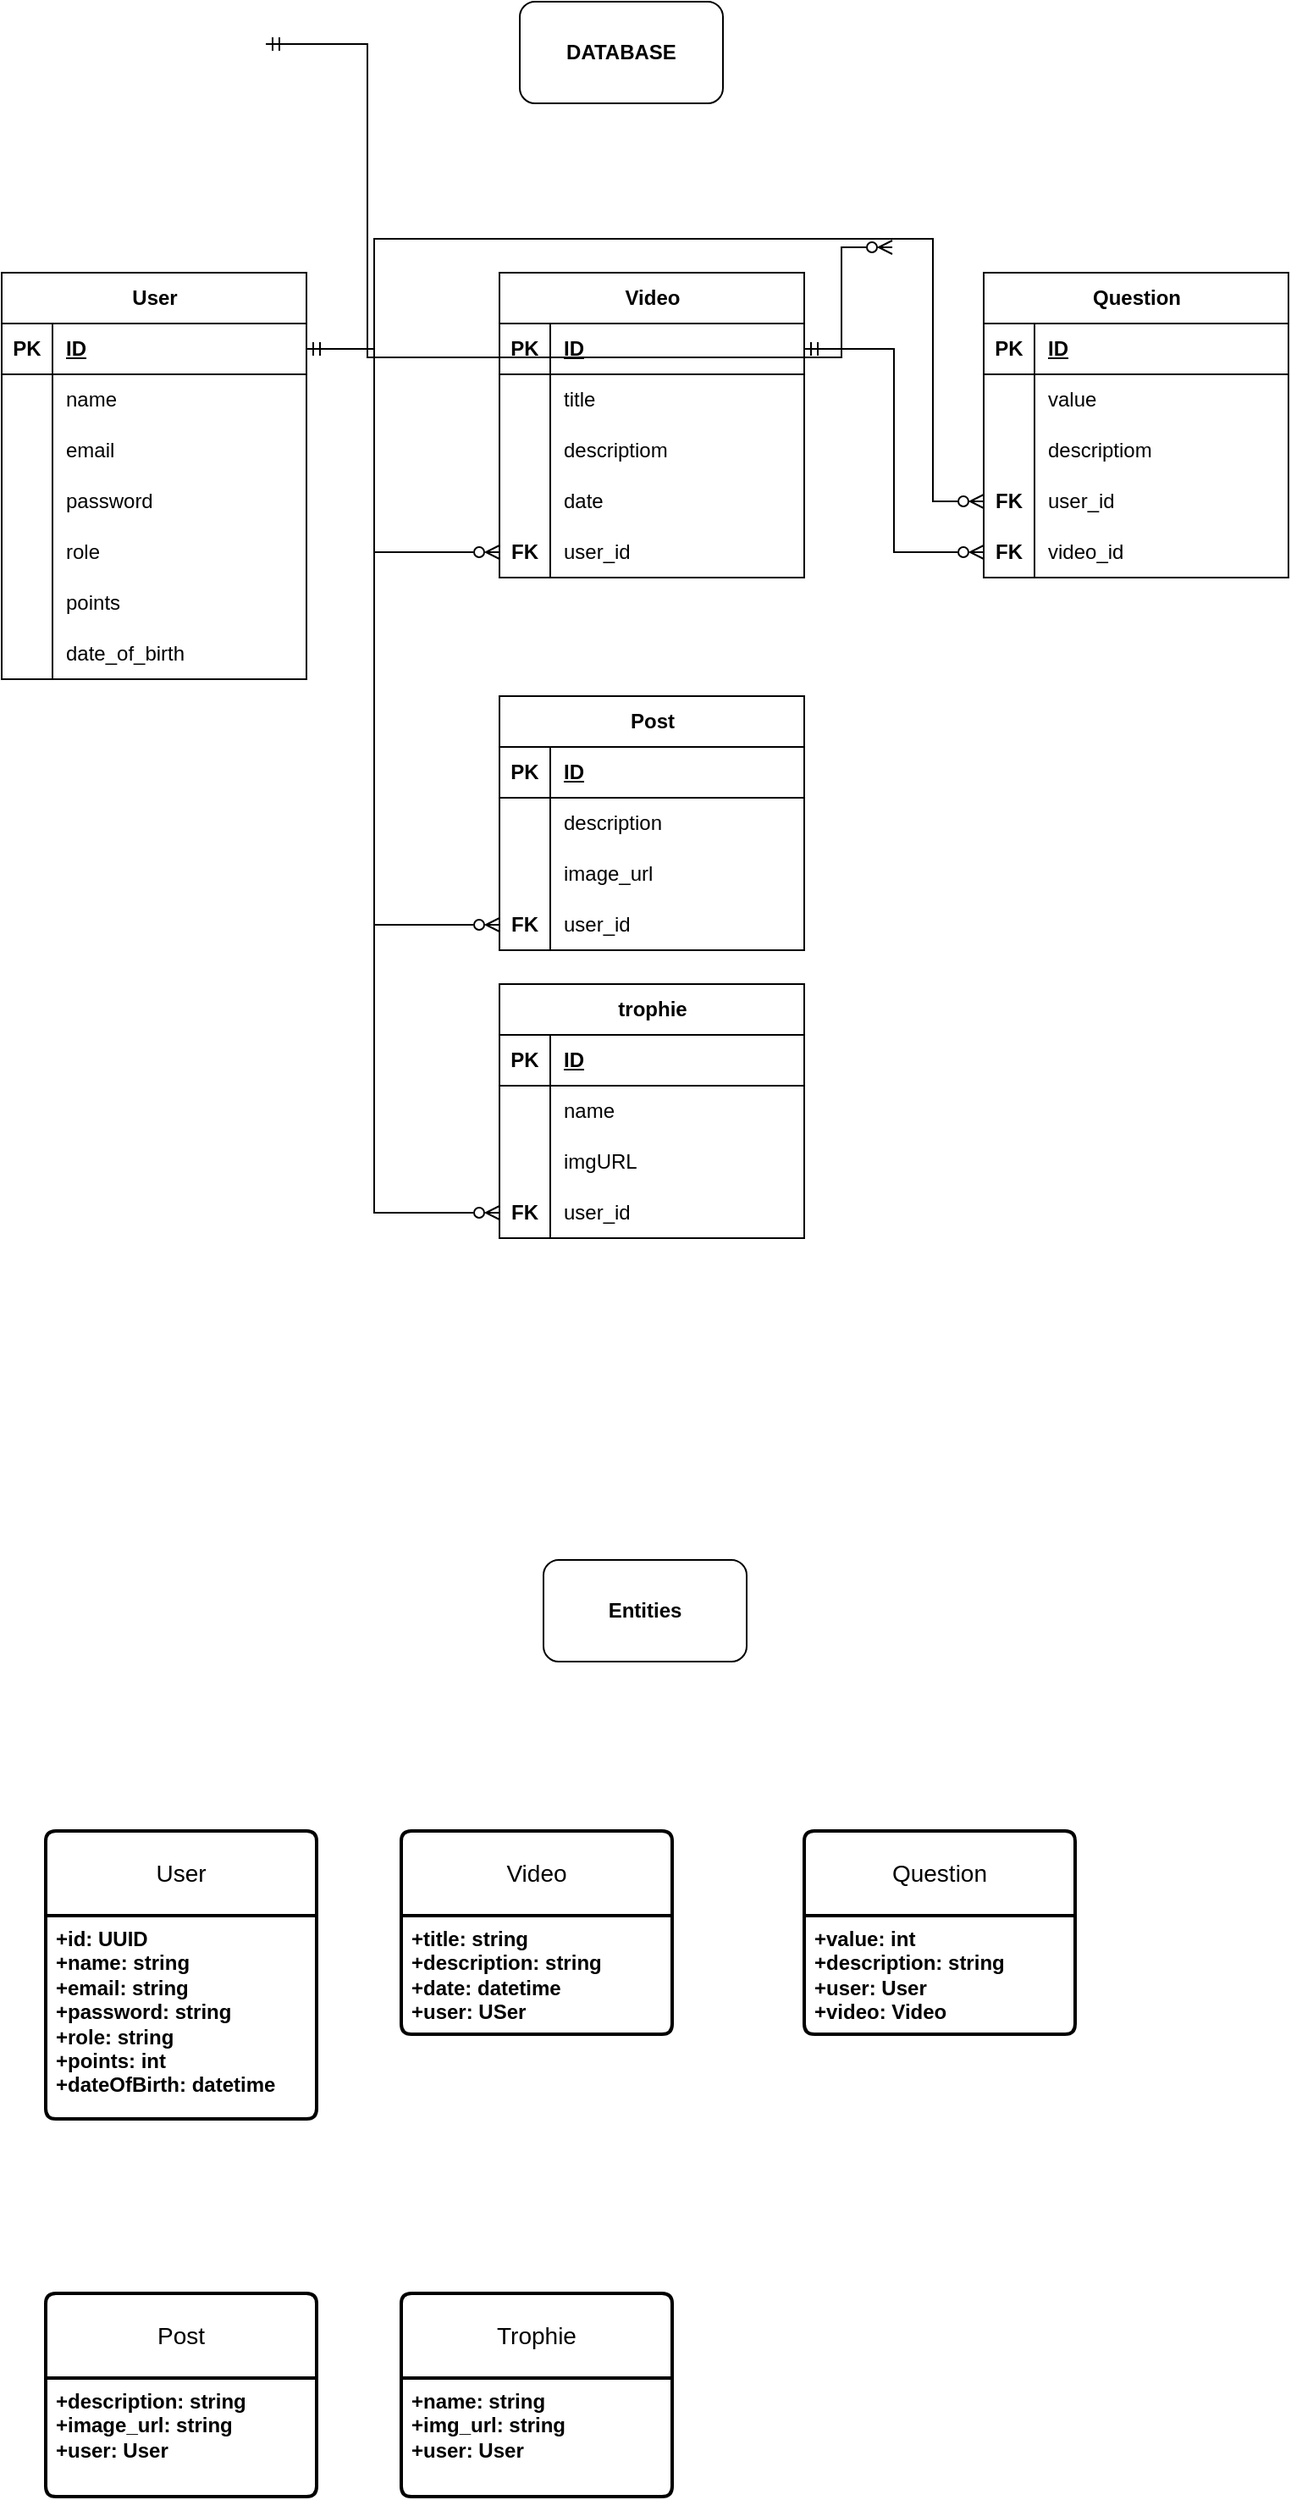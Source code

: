 <mxfile version="26.2.5">
  <diagram name="Página-1" id="k3XSIuqG__icP-c8KLsQ">
    <mxGraphModel dx="1044" dy="562" grid="1" gridSize="10" guides="1" tooltips="1" connect="1" arrows="1" fold="1" page="1" pageScale="1" pageWidth="827" pageHeight="1169" math="0" shadow="0">
      <root>
        <mxCell id="0" />
        <mxCell id="1" parent="0" />
        <object label="User" Name="" id="uiVeFnG3rptC_yly_3s--159">
          <mxCell style="shape=table;startSize=30;container=1;collapsible=1;childLayout=tableLayout;fixedRows=1;rowLines=0;fontStyle=1;align=center;resizeLast=1;html=1;" vertex="1" parent="1">
            <mxGeometry x="34" y="210" width="180" height="240" as="geometry" />
          </mxCell>
        </object>
        <mxCell id="uiVeFnG3rptC_yly_3s--160" value="" style="shape=tableRow;horizontal=0;startSize=0;swimlaneHead=0;swimlaneBody=0;fillColor=none;collapsible=0;dropTarget=0;points=[[0,0.5],[1,0.5]];portConstraint=eastwest;top=0;left=0;right=0;bottom=1;" vertex="1" parent="uiVeFnG3rptC_yly_3s--159">
          <mxGeometry y="30" width="180" height="30" as="geometry" />
        </mxCell>
        <mxCell id="uiVeFnG3rptC_yly_3s--161" value="PK" style="shape=partialRectangle;connectable=0;fillColor=none;top=0;left=0;bottom=0;right=0;fontStyle=1;overflow=hidden;whiteSpace=wrap;html=1;" vertex="1" parent="uiVeFnG3rptC_yly_3s--160">
          <mxGeometry width="30" height="30" as="geometry">
            <mxRectangle width="30" height="30" as="alternateBounds" />
          </mxGeometry>
        </mxCell>
        <mxCell id="uiVeFnG3rptC_yly_3s--162" value="ID" style="shape=partialRectangle;connectable=0;fillColor=none;top=0;left=0;bottom=0;right=0;align=left;spacingLeft=6;fontStyle=5;overflow=hidden;whiteSpace=wrap;html=1;" vertex="1" parent="uiVeFnG3rptC_yly_3s--160">
          <mxGeometry x="30" width="150" height="30" as="geometry">
            <mxRectangle width="150" height="30" as="alternateBounds" />
          </mxGeometry>
        </mxCell>
        <mxCell id="uiVeFnG3rptC_yly_3s--163" value="" style="shape=tableRow;horizontal=0;startSize=0;swimlaneHead=0;swimlaneBody=0;fillColor=none;collapsible=0;dropTarget=0;points=[[0,0.5],[1,0.5]];portConstraint=eastwest;top=0;left=0;right=0;bottom=0;" vertex="1" parent="uiVeFnG3rptC_yly_3s--159">
          <mxGeometry y="60" width="180" height="30" as="geometry" />
        </mxCell>
        <mxCell id="uiVeFnG3rptC_yly_3s--164" value="" style="shape=partialRectangle;connectable=0;fillColor=none;top=0;left=0;bottom=0;right=0;editable=1;overflow=hidden;whiteSpace=wrap;html=1;" vertex="1" parent="uiVeFnG3rptC_yly_3s--163">
          <mxGeometry width="30" height="30" as="geometry">
            <mxRectangle width="30" height="30" as="alternateBounds" />
          </mxGeometry>
        </mxCell>
        <mxCell id="uiVeFnG3rptC_yly_3s--165" value="name" style="shape=partialRectangle;connectable=0;fillColor=none;top=0;left=0;bottom=0;right=0;align=left;spacingLeft=6;overflow=hidden;whiteSpace=wrap;html=1;" vertex="1" parent="uiVeFnG3rptC_yly_3s--163">
          <mxGeometry x="30" width="150" height="30" as="geometry">
            <mxRectangle width="150" height="30" as="alternateBounds" />
          </mxGeometry>
        </mxCell>
        <mxCell id="uiVeFnG3rptC_yly_3s--166" value="" style="shape=tableRow;horizontal=0;startSize=0;swimlaneHead=0;swimlaneBody=0;fillColor=none;collapsible=0;dropTarget=0;points=[[0,0.5],[1,0.5]];portConstraint=eastwest;top=0;left=0;right=0;bottom=0;" vertex="1" parent="uiVeFnG3rptC_yly_3s--159">
          <mxGeometry y="90" width="180" height="30" as="geometry" />
        </mxCell>
        <mxCell id="uiVeFnG3rptC_yly_3s--167" value="" style="shape=partialRectangle;connectable=0;fillColor=none;top=0;left=0;bottom=0;right=0;editable=1;overflow=hidden;whiteSpace=wrap;html=1;" vertex="1" parent="uiVeFnG3rptC_yly_3s--166">
          <mxGeometry width="30" height="30" as="geometry">
            <mxRectangle width="30" height="30" as="alternateBounds" />
          </mxGeometry>
        </mxCell>
        <mxCell id="uiVeFnG3rptC_yly_3s--168" value="email" style="shape=partialRectangle;connectable=0;fillColor=none;top=0;left=0;bottom=0;right=0;align=left;spacingLeft=6;overflow=hidden;whiteSpace=wrap;html=1;" vertex="1" parent="uiVeFnG3rptC_yly_3s--166">
          <mxGeometry x="30" width="150" height="30" as="geometry">
            <mxRectangle width="150" height="30" as="alternateBounds" />
          </mxGeometry>
        </mxCell>
        <mxCell id="uiVeFnG3rptC_yly_3s--169" value="" style="shape=tableRow;horizontal=0;startSize=0;swimlaneHead=0;swimlaneBody=0;fillColor=none;collapsible=0;dropTarget=0;points=[[0,0.5],[1,0.5]];portConstraint=eastwest;top=0;left=0;right=0;bottom=0;" vertex="1" parent="uiVeFnG3rptC_yly_3s--159">
          <mxGeometry y="120" width="180" height="30" as="geometry" />
        </mxCell>
        <mxCell id="uiVeFnG3rptC_yly_3s--170" value="" style="shape=partialRectangle;connectable=0;fillColor=none;top=0;left=0;bottom=0;right=0;editable=1;overflow=hidden;whiteSpace=wrap;html=1;" vertex="1" parent="uiVeFnG3rptC_yly_3s--169">
          <mxGeometry width="30" height="30" as="geometry">
            <mxRectangle width="30" height="30" as="alternateBounds" />
          </mxGeometry>
        </mxCell>
        <mxCell id="uiVeFnG3rptC_yly_3s--171" value="password" style="shape=partialRectangle;connectable=0;fillColor=none;top=0;left=0;bottom=0;right=0;align=left;spacingLeft=6;overflow=hidden;whiteSpace=wrap;html=1;" vertex="1" parent="uiVeFnG3rptC_yly_3s--169">
          <mxGeometry x="30" width="150" height="30" as="geometry">
            <mxRectangle width="150" height="30" as="alternateBounds" />
          </mxGeometry>
        </mxCell>
        <mxCell id="uiVeFnG3rptC_yly_3s--184" style="shape=tableRow;horizontal=0;startSize=0;swimlaneHead=0;swimlaneBody=0;fillColor=none;collapsible=0;dropTarget=0;points=[[0,0.5],[1,0.5]];portConstraint=eastwest;top=0;left=0;right=0;bottom=0;" vertex="1" parent="uiVeFnG3rptC_yly_3s--159">
          <mxGeometry y="150" width="180" height="30" as="geometry" />
        </mxCell>
        <mxCell id="uiVeFnG3rptC_yly_3s--185" style="shape=partialRectangle;connectable=0;fillColor=none;top=0;left=0;bottom=0;right=0;editable=1;overflow=hidden;whiteSpace=wrap;html=1;" vertex="1" parent="uiVeFnG3rptC_yly_3s--184">
          <mxGeometry width="30" height="30" as="geometry">
            <mxRectangle width="30" height="30" as="alternateBounds" />
          </mxGeometry>
        </mxCell>
        <mxCell id="uiVeFnG3rptC_yly_3s--186" value="role" style="shape=partialRectangle;connectable=0;fillColor=none;top=0;left=0;bottom=0;right=0;align=left;spacingLeft=6;overflow=hidden;whiteSpace=wrap;html=1;" vertex="1" parent="uiVeFnG3rptC_yly_3s--184">
          <mxGeometry x="30" width="150" height="30" as="geometry">
            <mxRectangle width="150" height="30" as="alternateBounds" />
          </mxGeometry>
        </mxCell>
        <mxCell id="uiVeFnG3rptC_yly_3s--187" style="shape=tableRow;horizontal=0;startSize=0;swimlaneHead=0;swimlaneBody=0;fillColor=none;collapsible=0;dropTarget=0;points=[[0,0.5],[1,0.5]];portConstraint=eastwest;top=0;left=0;right=0;bottom=0;" vertex="1" parent="uiVeFnG3rptC_yly_3s--159">
          <mxGeometry y="180" width="180" height="30" as="geometry" />
        </mxCell>
        <mxCell id="uiVeFnG3rptC_yly_3s--188" style="shape=partialRectangle;connectable=0;fillColor=none;top=0;left=0;bottom=0;right=0;editable=1;overflow=hidden;whiteSpace=wrap;html=1;" vertex="1" parent="uiVeFnG3rptC_yly_3s--187">
          <mxGeometry width="30" height="30" as="geometry">
            <mxRectangle width="30" height="30" as="alternateBounds" />
          </mxGeometry>
        </mxCell>
        <mxCell id="uiVeFnG3rptC_yly_3s--189" value="points" style="shape=partialRectangle;connectable=0;fillColor=none;top=0;left=0;bottom=0;right=0;align=left;spacingLeft=6;overflow=hidden;whiteSpace=wrap;html=1;" vertex="1" parent="uiVeFnG3rptC_yly_3s--187">
          <mxGeometry x="30" width="150" height="30" as="geometry">
            <mxRectangle width="150" height="30" as="alternateBounds" />
          </mxGeometry>
        </mxCell>
        <mxCell id="uiVeFnG3rptC_yly_3s--190" style="shape=tableRow;horizontal=0;startSize=0;swimlaneHead=0;swimlaneBody=0;fillColor=none;collapsible=0;dropTarget=0;points=[[0,0.5],[1,0.5]];portConstraint=eastwest;top=0;left=0;right=0;bottom=0;" vertex="1" parent="uiVeFnG3rptC_yly_3s--159">
          <mxGeometry y="210" width="180" height="30" as="geometry" />
        </mxCell>
        <mxCell id="uiVeFnG3rptC_yly_3s--191" style="shape=partialRectangle;connectable=0;fillColor=none;top=0;left=0;bottom=0;right=0;editable=1;overflow=hidden;whiteSpace=wrap;html=1;" vertex="1" parent="uiVeFnG3rptC_yly_3s--190">
          <mxGeometry width="30" height="30" as="geometry">
            <mxRectangle width="30" height="30" as="alternateBounds" />
          </mxGeometry>
        </mxCell>
        <mxCell id="uiVeFnG3rptC_yly_3s--192" value="date_of_birth" style="shape=partialRectangle;connectable=0;fillColor=none;top=0;left=0;bottom=0;right=0;align=left;spacingLeft=6;overflow=hidden;whiteSpace=wrap;html=1;" vertex="1" parent="uiVeFnG3rptC_yly_3s--190">
          <mxGeometry x="30" width="150" height="30" as="geometry">
            <mxRectangle width="150" height="30" as="alternateBounds" />
          </mxGeometry>
        </mxCell>
        <object label="Video" Name="" id="uiVeFnG3rptC_yly_3s--193">
          <mxCell style="shape=table;startSize=30;container=1;collapsible=1;childLayout=tableLayout;fixedRows=1;rowLines=0;fontStyle=1;align=center;resizeLast=1;html=1;" vertex="1" parent="1">
            <mxGeometry x="328" y="210" width="180" height="180" as="geometry" />
          </mxCell>
        </object>
        <mxCell id="uiVeFnG3rptC_yly_3s--194" value="" style="shape=tableRow;horizontal=0;startSize=0;swimlaneHead=0;swimlaneBody=0;fillColor=none;collapsible=0;dropTarget=0;points=[[0,0.5],[1,0.5]];portConstraint=eastwest;top=0;left=0;right=0;bottom=1;" vertex="1" parent="uiVeFnG3rptC_yly_3s--193">
          <mxGeometry y="30" width="180" height="30" as="geometry" />
        </mxCell>
        <mxCell id="uiVeFnG3rptC_yly_3s--195" value="PK" style="shape=partialRectangle;connectable=0;fillColor=none;top=0;left=0;bottom=0;right=0;fontStyle=1;overflow=hidden;whiteSpace=wrap;html=1;" vertex="1" parent="uiVeFnG3rptC_yly_3s--194">
          <mxGeometry width="30" height="30" as="geometry">
            <mxRectangle width="30" height="30" as="alternateBounds" />
          </mxGeometry>
        </mxCell>
        <mxCell id="uiVeFnG3rptC_yly_3s--196" value="ID" style="shape=partialRectangle;connectable=0;fillColor=none;top=0;left=0;bottom=0;right=0;align=left;spacingLeft=6;fontStyle=5;overflow=hidden;whiteSpace=wrap;html=1;" vertex="1" parent="uiVeFnG3rptC_yly_3s--194">
          <mxGeometry x="30" width="150" height="30" as="geometry">
            <mxRectangle width="150" height="30" as="alternateBounds" />
          </mxGeometry>
        </mxCell>
        <mxCell id="uiVeFnG3rptC_yly_3s--197" value="" style="shape=tableRow;horizontal=0;startSize=0;swimlaneHead=0;swimlaneBody=0;fillColor=none;collapsible=0;dropTarget=0;points=[[0,0.5],[1,0.5]];portConstraint=eastwest;top=0;left=0;right=0;bottom=0;" vertex="1" parent="uiVeFnG3rptC_yly_3s--193">
          <mxGeometry y="60" width="180" height="30" as="geometry" />
        </mxCell>
        <mxCell id="uiVeFnG3rptC_yly_3s--198" value="" style="shape=partialRectangle;connectable=0;fillColor=none;top=0;left=0;bottom=0;right=0;editable=1;overflow=hidden;whiteSpace=wrap;html=1;" vertex="1" parent="uiVeFnG3rptC_yly_3s--197">
          <mxGeometry width="30" height="30" as="geometry">
            <mxRectangle width="30" height="30" as="alternateBounds" />
          </mxGeometry>
        </mxCell>
        <mxCell id="uiVeFnG3rptC_yly_3s--199" value="title" style="shape=partialRectangle;connectable=0;fillColor=none;top=0;left=0;bottom=0;right=0;align=left;spacingLeft=6;overflow=hidden;whiteSpace=wrap;html=1;" vertex="1" parent="uiVeFnG3rptC_yly_3s--197">
          <mxGeometry x="30" width="150" height="30" as="geometry">
            <mxRectangle width="150" height="30" as="alternateBounds" />
          </mxGeometry>
        </mxCell>
        <mxCell id="uiVeFnG3rptC_yly_3s--200" value="" style="shape=tableRow;horizontal=0;startSize=0;swimlaneHead=0;swimlaneBody=0;fillColor=none;collapsible=0;dropTarget=0;points=[[0,0.5],[1,0.5]];portConstraint=eastwest;top=0;left=0;right=0;bottom=0;" vertex="1" parent="uiVeFnG3rptC_yly_3s--193">
          <mxGeometry y="90" width="180" height="30" as="geometry" />
        </mxCell>
        <mxCell id="uiVeFnG3rptC_yly_3s--201" value="" style="shape=partialRectangle;connectable=0;fillColor=none;top=0;left=0;bottom=0;right=0;editable=1;overflow=hidden;whiteSpace=wrap;html=1;" vertex="1" parent="uiVeFnG3rptC_yly_3s--200">
          <mxGeometry width="30" height="30" as="geometry">
            <mxRectangle width="30" height="30" as="alternateBounds" />
          </mxGeometry>
        </mxCell>
        <mxCell id="uiVeFnG3rptC_yly_3s--202" value="descriptiom" style="shape=partialRectangle;connectable=0;fillColor=none;top=0;left=0;bottom=0;right=0;align=left;spacingLeft=6;overflow=hidden;whiteSpace=wrap;html=1;" vertex="1" parent="uiVeFnG3rptC_yly_3s--200">
          <mxGeometry x="30" width="150" height="30" as="geometry">
            <mxRectangle width="150" height="30" as="alternateBounds" />
          </mxGeometry>
        </mxCell>
        <mxCell id="uiVeFnG3rptC_yly_3s--203" value="" style="shape=tableRow;horizontal=0;startSize=0;swimlaneHead=0;swimlaneBody=0;fillColor=none;collapsible=0;dropTarget=0;points=[[0,0.5],[1,0.5]];portConstraint=eastwest;top=0;left=0;right=0;bottom=0;" vertex="1" parent="uiVeFnG3rptC_yly_3s--193">
          <mxGeometry y="120" width="180" height="30" as="geometry" />
        </mxCell>
        <mxCell id="uiVeFnG3rptC_yly_3s--204" value="" style="shape=partialRectangle;connectable=0;fillColor=none;top=0;left=0;bottom=0;right=0;editable=1;overflow=hidden;whiteSpace=wrap;html=1;" vertex="1" parent="uiVeFnG3rptC_yly_3s--203">
          <mxGeometry width="30" height="30" as="geometry">
            <mxRectangle width="30" height="30" as="alternateBounds" />
          </mxGeometry>
        </mxCell>
        <mxCell id="uiVeFnG3rptC_yly_3s--205" value="date" style="shape=partialRectangle;connectable=0;fillColor=none;top=0;left=0;bottom=0;right=0;align=left;spacingLeft=6;overflow=hidden;whiteSpace=wrap;html=1;" vertex="1" parent="uiVeFnG3rptC_yly_3s--203">
          <mxGeometry x="30" width="150" height="30" as="geometry">
            <mxRectangle width="150" height="30" as="alternateBounds" />
          </mxGeometry>
        </mxCell>
        <mxCell id="uiVeFnG3rptC_yly_3s--206" style="shape=tableRow;horizontal=0;startSize=0;swimlaneHead=0;swimlaneBody=0;fillColor=none;collapsible=0;dropTarget=0;points=[[0,0.5],[1,0.5]];portConstraint=eastwest;top=0;left=0;right=0;bottom=0;" vertex="1" parent="uiVeFnG3rptC_yly_3s--193">
          <mxGeometry y="150" width="180" height="30" as="geometry" />
        </mxCell>
        <mxCell id="uiVeFnG3rptC_yly_3s--207" value="&lt;b&gt;FK&lt;/b&gt;" style="shape=partialRectangle;connectable=0;fillColor=none;top=0;left=0;bottom=0;right=0;editable=1;overflow=hidden;whiteSpace=wrap;html=1;" vertex="1" parent="uiVeFnG3rptC_yly_3s--206">
          <mxGeometry width="30" height="30" as="geometry">
            <mxRectangle width="30" height="30" as="alternateBounds" />
          </mxGeometry>
        </mxCell>
        <mxCell id="uiVeFnG3rptC_yly_3s--208" value="user_id" style="shape=partialRectangle;connectable=0;fillColor=none;top=0;left=0;bottom=0;right=0;align=left;spacingLeft=6;overflow=hidden;whiteSpace=wrap;html=1;" vertex="1" parent="uiVeFnG3rptC_yly_3s--206">
          <mxGeometry x="30" width="150" height="30" as="geometry">
            <mxRectangle width="150" height="30" as="alternateBounds" />
          </mxGeometry>
        </mxCell>
        <mxCell id="uiVeFnG3rptC_yly_3s--215" value="" style="endArrow=ERzeroToMany;html=1;rounded=0;fontFamily=Helvetica;fontSize=12;fontColor=default;fontStyle=1;exitX=1;exitY=0.5;exitDx=0;exitDy=0;entryX=0;entryY=0.5;entryDx=0;entryDy=0;edgeStyle=orthogonalEdgeStyle;startArrow=ERmandOne;startFill=0;endFill=0;" edge="1" parent="1" source="uiVeFnG3rptC_yly_3s--160" target="uiVeFnG3rptC_yly_3s--206">
          <mxGeometry width="50" height="50" relative="1" as="geometry">
            <mxPoint x="464" y="400" as="sourcePoint" />
            <mxPoint x="514" y="350" as="targetPoint" />
            <Array as="points">
              <mxPoint x="254" y="255" />
              <mxPoint x="254" y="375" />
            </Array>
          </mxGeometry>
        </mxCell>
        <object label="Question" Name="" id="uiVeFnG3rptC_yly_3s--216">
          <mxCell style="shape=table;startSize=30;container=1;collapsible=1;childLayout=tableLayout;fixedRows=1;rowLines=0;fontStyle=1;align=center;resizeLast=1;html=1;" vertex="1" parent="1">
            <mxGeometry x="614" y="210" width="180" height="180" as="geometry" />
          </mxCell>
        </object>
        <mxCell id="uiVeFnG3rptC_yly_3s--217" value="" style="shape=tableRow;horizontal=0;startSize=0;swimlaneHead=0;swimlaneBody=0;fillColor=none;collapsible=0;dropTarget=0;points=[[0,0.5],[1,0.5]];portConstraint=eastwest;top=0;left=0;right=0;bottom=1;" vertex="1" parent="uiVeFnG3rptC_yly_3s--216">
          <mxGeometry y="30" width="180" height="30" as="geometry" />
        </mxCell>
        <mxCell id="uiVeFnG3rptC_yly_3s--218" value="PK" style="shape=partialRectangle;connectable=0;fillColor=none;top=0;left=0;bottom=0;right=0;fontStyle=1;overflow=hidden;whiteSpace=wrap;html=1;" vertex="1" parent="uiVeFnG3rptC_yly_3s--217">
          <mxGeometry width="30" height="30" as="geometry">
            <mxRectangle width="30" height="30" as="alternateBounds" />
          </mxGeometry>
        </mxCell>
        <mxCell id="uiVeFnG3rptC_yly_3s--219" value="ID" style="shape=partialRectangle;connectable=0;fillColor=none;top=0;left=0;bottom=0;right=0;align=left;spacingLeft=6;fontStyle=5;overflow=hidden;whiteSpace=wrap;html=1;" vertex="1" parent="uiVeFnG3rptC_yly_3s--217">
          <mxGeometry x="30" width="150" height="30" as="geometry">
            <mxRectangle width="150" height="30" as="alternateBounds" />
          </mxGeometry>
        </mxCell>
        <mxCell id="uiVeFnG3rptC_yly_3s--220" value="" style="shape=tableRow;horizontal=0;startSize=0;swimlaneHead=0;swimlaneBody=0;fillColor=none;collapsible=0;dropTarget=0;points=[[0,0.5],[1,0.5]];portConstraint=eastwest;top=0;left=0;right=0;bottom=0;" vertex="1" parent="uiVeFnG3rptC_yly_3s--216">
          <mxGeometry y="60" width="180" height="30" as="geometry" />
        </mxCell>
        <mxCell id="uiVeFnG3rptC_yly_3s--221" value="" style="shape=partialRectangle;connectable=0;fillColor=none;top=0;left=0;bottom=0;right=0;editable=1;overflow=hidden;whiteSpace=wrap;html=1;" vertex="1" parent="uiVeFnG3rptC_yly_3s--220">
          <mxGeometry width="30" height="30" as="geometry">
            <mxRectangle width="30" height="30" as="alternateBounds" />
          </mxGeometry>
        </mxCell>
        <mxCell id="uiVeFnG3rptC_yly_3s--222" value="value" style="shape=partialRectangle;connectable=0;fillColor=none;top=0;left=0;bottom=0;right=0;align=left;spacingLeft=6;overflow=hidden;whiteSpace=wrap;html=1;" vertex="1" parent="uiVeFnG3rptC_yly_3s--220">
          <mxGeometry x="30" width="150" height="30" as="geometry">
            <mxRectangle width="150" height="30" as="alternateBounds" />
          </mxGeometry>
        </mxCell>
        <mxCell id="uiVeFnG3rptC_yly_3s--223" value="" style="shape=tableRow;horizontal=0;startSize=0;swimlaneHead=0;swimlaneBody=0;fillColor=none;collapsible=0;dropTarget=0;points=[[0,0.5],[1,0.5]];portConstraint=eastwest;top=0;left=0;right=0;bottom=0;" vertex="1" parent="uiVeFnG3rptC_yly_3s--216">
          <mxGeometry y="90" width="180" height="30" as="geometry" />
        </mxCell>
        <mxCell id="uiVeFnG3rptC_yly_3s--224" value="" style="shape=partialRectangle;connectable=0;fillColor=none;top=0;left=0;bottom=0;right=0;editable=1;overflow=hidden;whiteSpace=wrap;html=1;" vertex="1" parent="uiVeFnG3rptC_yly_3s--223">
          <mxGeometry width="30" height="30" as="geometry">
            <mxRectangle width="30" height="30" as="alternateBounds" />
          </mxGeometry>
        </mxCell>
        <mxCell id="uiVeFnG3rptC_yly_3s--225" value="descriptiom" style="shape=partialRectangle;connectable=0;fillColor=none;top=0;left=0;bottom=0;right=0;align=left;spacingLeft=6;overflow=hidden;whiteSpace=wrap;html=1;" vertex="1" parent="uiVeFnG3rptC_yly_3s--223">
          <mxGeometry x="30" width="150" height="30" as="geometry">
            <mxRectangle width="150" height="30" as="alternateBounds" />
          </mxGeometry>
        </mxCell>
        <mxCell id="uiVeFnG3rptC_yly_3s--226" value="" style="shape=tableRow;horizontal=0;startSize=0;swimlaneHead=0;swimlaneBody=0;fillColor=none;collapsible=0;dropTarget=0;points=[[0,0.5],[1,0.5]];portConstraint=eastwest;top=0;left=0;right=0;bottom=0;" vertex="1" parent="uiVeFnG3rptC_yly_3s--216">
          <mxGeometry y="120" width="180" height="30" as="geometry" />
        </mxCell>
        <mxCell id="uiVeFnG3rptC_yly_3s--227" value="&lt;b&gt;FK&lt;/b&gt;" style="shape=partialRectangle;connectable=0;fillColor=none;top=0;left=0;bottom=0;right=0;editable=1;overflow=hidden;whiteSpace=wrap;html=1;" vertex="1" parent="uiVeFnG3rptC_yly_3s--226">
          <mxGeometry width="30" height="30" as="geometry">
            <mxRectangle width="30" height="30" as="alternateBounds" />
          </mxGeometry>
        </mxCell>
        <mxCell id="uiVeFnG3rptC_yly_3s--228" value="user_id" style="shape=partialRectangle;connectable=0;fillColor=none;top=0;left=0;bottom=0;right=0;align=left;spacingLeft=6;overflow=hidden;whiteSpace=wrap;html=1;" vertex="1" parent="uiVeFnG3rptC_yly_3s--226">
          <mxGeometry x="30" width="150" height="30" as="geometry">
            <mxRectangle width="150" height="30" as="alternateBounds" />
          </mxGeometry>
        </mxCell>
        <mxCell id="uiVeFnG3rptC_yly_3s--278" style="shape=tableRow;horizontal=0;startSize=0;swimlaneHead=0;swimlaneBody=0;fillColor=none;collapsible=0;dropTarget=0;points=[[0,0.5],[1,0.5]];portConstraint=eastwest;top=0;left=0;right=0;bottom=0;" vertex="1" parent="uiVeFnG3rptC_yly_3s--216">
          <mxGeometry y="150" width="180" height="30" as="geometry" />
        </mxCell>
        <mxCell id="uiVeFnG3rptC_yly_3s--279" value="&lt;b&gt;FK&lt;/b&gt;" style="shape=partialRectangle;connectable=0;fillColor=none;top=0;left=0;bottom=0;right=0;editable=1;overflow=hidden;whiteSpace=wrap;html=1;" vertex="1" parent="uiVeFnG3rptC_yly_3s--278">
          <mxGeometry width="30" height="30" as="geometry">
            <mxRectangle width="30" height="30" as="alternateBounds" />
          </mxGeometry>
        </mxCell>
        <mxCell id="uiVeFnG3rptC_yly_3s--280" value="video_id" style="shape=partialRectangle;connectable=0;fillColor=none;top=0;left=0;bottom=0;right=0;align=left;spacingLeft=6;overflow=hidden;whiteSpace=wrap;html=1;" vertex="1" parent="uiVeFnG3rptC_yly_3s--278">
          <mxGeometry x="30" width="150" height="30" as="geometry">
            <mxRectangle width="150" height="30" as="alternateBounds" />
          </mxGeometry>
        </mxCell>
        <mxCell id="uiVeFnG3rptC_yly_3s--241" value="" style="endArrow=ERzeroToMany;html=1;rounded=0;fontFamily=Helvetica;fontSize=12;fontColor=default;fontStyle=1;exitX=1;exitY=0.5;exitDx=0;exitDy=0;entryX=0;entryY=0.5;entryDx=0;entryDy=0;edgeStyle=orthogonalEdgeStyle;startArrow=ERmandOne;startFill=0;endFill=0;" edge="1" parent="1" target="uiVeFnG3rptC_yly_3s--229">
          <mxGeometry width="50" height="50" relative="1" as="geometry">
            <mxPoint x="190" y="75" as="sourcePoint" />
            <mxPoint x="560" y="195" as="targetPoint" />
            <Array as="points">
              <mxPoint x="250" y="75" />
              <mxPoint x="250" y="260" />
              <mxPoint x="530" y="260" />
              <mxPoint x="530" y="195" />
            </Array>
          </mxGeometry>
        </mxCell>
        <mxCell id="uiVeFnG3rptC_yly_3s--277" value="" style="endArrow=ERzeroToMany;html=1;rounded=0;fontFamily=Helvetica;fontSize=12;fontColor=default;fontStyle=1;exitX=1;exitY=0.5;exitDx=0;exitDy=0;entryX=0;entryY=0.5;entryDx=0;entryDy=0;edgeStyle=orthogonalEdgeStyle;startArrow=ERmandOne;startFill=0;endFill=0;" edge="1" parent="1" target="uiVeFnG3rptC_yly_3s--226">
          <mxGeometry width="50" height="50" relative="1" as="geometry">
            <mxPoint x="214" y="255" as="sourcePoint" />
            <mxPoint x="328" y="375" as="targetPoint" />
            <Array as="points">
              <mxPoint x="254" y="255" />
              <mxPoint x="254" y="190" />
              <mxPoint x="584" y="190" />
              <mxPoint x="584" y="345" />
            </Array>
          </mxGeometry>
        </mxCell>
        <mxCell id="uiVeFnG3rptC_yly_3s--287" value="" style="endArrow=ERzeroToMany;html=1;rounded=0;fontFamily=Helvetica;fontSize=12;fontColor=default;fontStyle=1;exitX=1;exitY=0.5;exitDx=0;exitDy=0;entryX=0;entryY=0.5;entryDx=0;entryDy=0;edgeStyle=orthogonalEdgeStyle;startArrow=ERmandOne;startFill=0;endFill=0;" edge="1" parent="1" source="uiVeFnG3rptC_yly_3s--194" target="uiVeFnG3rptC_yly_3s--278">
          <mxGeometry width="50" height="50" relative="1" as="geometry">
            <mxPoint x="454" y="400" as="sourcePoint" />
            <mxPoint x="584" y="360" as="targetPoint" />
          </mxGeometry>
        </mxCell>
        <object label="Post" Name="" id="uiVeFnG3rptC_yly_3s--288">
          <mxCell style="shape=table;startSize=30;container=1;collapsible=1;childLayout=tableLayout;fixedRows=1;rowLines=0;fontStyle=1;align=center;resizeLast=1;html=1;" vertex="1" parent="1">
            <mxGeometry x="328" y="460" width="180" height="150" as="geometry" />
          </mxCell>
        </object>
        <mxCell id="uiVeFnG3rptC_yly_3s--289" value="" style="shape=tableRow;horizontal=0;startSize=0;swimlaneHead=0;swimlaneBody=0;fillColor=none;collapsible=0;dropTarget=0;points=[[0,0.5],[1,0.5]];portConstraint=eastwest;top=0;left=0;right=0;bottom=1;" vertex="1" parent="uiVeFnG3rptC_yly_3s--288">
          <mxGeometry y="30" width="180" height="30" as="geometry" />
        </mxCell>
        <mxCell id="uiVeFnG3rptC_yly_3s--290" value="PK" style="shape=partialRectangle;connectable=0;fillColor=none;top=0;left=0;bottom=0;right=0;fontStyle=1;overflow=hidden;whiteSpace=wrap;html=1;" vertex="1" parent="uiVeFnG3rptC_yly_3s--289">
          <mxGeometry width="30" height="30" as="geometry">
            <mxRectangle width="30" height="30" as="alternateBounds" />
          </mxGeometry>
        </mxCell>
        <mxCell id="uiVeFnG3rptC_yly_3s--291" value="ID" style="shape=partialRectangle;connectable=0;fillColor=none;top=0;left=0;bottom=0;right=0;align=left;spacingLeft=6;fontStyle=5;overflow=hidden;whiteSpace=wrap;html=1;" vertex="1" parent="uiVeFnG3rptC_yly_3s--289">
          <mxGeometry x="30" width="150" height="30" as="geometry">
            <mxRectangle width="150" height="30" as="alternateBounds" />
          </mxGeometry>
        </mxCell>
        <mxCell id="uiVeFnG3rptC_yly_3s--292" value="" style="shape=tableRow;horizontal=0;startSize=0;swimlaneHead=0;swimlaneBody=0;fillColor=none;collapsible=0;dropTarget=0;points=[[0,0.5],[1,0.5]];portConstraint=eastwest;top=0;left=0;right=0;bottom=0;" vertex="1" parent="uiVeFnG3rptC_yly_3s--288">
          <mxGeometry y="60" width="180" height="30" as="geometry" />
        </mxCell>
        <mxCell id="uiVeFnG3rptC_yly_3s--293" value="" style="shape=partialRectangle;connectable=0;fillColor=none;top=0;left=0;bottom=0;right=0;editable=1;overflow=hidden;whiteSpace=wrap;html=1;" vertex="1" parent="uiVeFnG3rptC_yly_3s--292">
          <mxGeometry width="30" height="30" as="geometry">
            <mxRectangle width="30" height="30" as="alternateBounds" />
          </mxGeometry>
        </mxCell>
        <mxCell id="uiVeFnG3rptC_yly_3s--294" value="description" style="shape=partialRectangle;connectable=0;fillColor=none;top=0;left=0;bottom=0;right=0;align=left;spacingLeft=6;overflow=hidden;whiteSpace=wrap;html=1;" vertex="1" parent="uiVeFnG3rptC_yly_3s--292">
          <mxGeometry x="30" width="150" height="30" as="geometry">
            <mxRectangle width="150" height="30" as="alternateBounds" />
          </mxGeometry>
        </mxCell>
        <mxCell id="uiVeFnG3rptC_yly_3s--295" value="" style="shape=tableRow;horizontal=0;startSize=0;swimlaneHead=0;swimlaneBody=0;fillColor=none;collapsible=0;dropTarget=0;points=[[0,0.5],[1,0.5]];portConstraint=eastwest;top=0;left=0;right=0;bottom=0;" vertex="1" parent="uiVeFnG3rptC_yly_3s--288">
          <mxGeometry y="90" width="180" height="30" as="geometry" />
        </mxCell>
        <mxCell id="uiVeFnG3rptC_yly_3s--296" value="" style="shape=partialRectangle;connectable=0;fillColor=none;top=0;left=0;bottom=0;right=0;editable=1;overflow=hidden;whiteSpace=wrap;html=1;" vertex="1" parent="uiVeFnG3rptC_yly_3s--295">
          <mxGeometry width="30" height="30" as="geometry">
            <mxRectangle width="30" height="30" as="alternateBounds" />
          </mxGeometry>
        </mxCell>
        <mxCell id="uiVeFnG3rptC_yly_3s--297" value="image_url" style="shape=partialRectangle;connectable=0;fillColor=none;top=0;left=0;bottom=0;right=0;align=left;spacingLeft=6;overflow=hidden;whiteSpace=wrap;html=1;" vertex="1" parent="uiVeFnG3rptC_yly_3s--295">
          <mxGeometry x="30" width="150" height="30" as="geometry">
            <mxRectangle width="150" height="30" as="alternateBounds" />
          </mxGeometry>
        </mxCell>
        <mxCell id="uiVeFnG3rptC_yly_3s--305" style="shape=tableRow;horizontal=0;startSize=0;swimlaneHead=0;swimlaneBody=0;fillColor=none;collapsible=0;dropTarget=0;points=[[0,0.5],[1,0.5]];portConstraint=eastwest;top=0;left=0;right=0;bottom=0;" vertex="1" parent="uiVeFnG3rptC_yly_3s--288">
          <mxGeometry y="120" width="180" height="30" as="geometry" />
        </mxCell>
        <mxCell id="uiVeFnG3rptC_yly_3s--306" value="&lt;b&gt;FK&lt;/b&gt;" style="shape=partialRectangle;connectable=0;fillColor=none;top=0;left=0;bottom=0;right=0;editable=1;overflow=hidden;whiteSpace=wrap;html=1;" vertex="1" parent="uiVeFnG3rptC_yly_3s--305">
          <mxGeometry width="30" height="30" as="geometry">
            <mxRectangle width="30" height="30" as="alternateBounds" />
          </mxGeometry>
        </mxCell>
        <mxCell id="uiVeFnG3rptC_yly_3s--307" value="user_id" style="shape=partialRectangle;connectable=0;fillColor=none;top=0;left=0;bottom=0;right=0;align=left;spacingLeft=6;overflow=hidden;whiteSpace=wrap;html=1;" vertex="1" parent="uiVeFnG3rptC_yly_3s--305">
          <mxGeometry x="30" width="150" height="30" as="geometry">
            <mxRectangle width="150" height="30" as="alternateBounds" />
          </mxGeometry>
        </mxCell>
        <mxCell id="uiVeFnG3rptC_yly_3s--314" value="" style="endArrow=ERzeroToMany;html=1;rounded=0;fontFamily=Helvetica;fontSize=12;fontColor=default;fontStyle=1;exitX=1;exitY=0.5;exitDx=0;exitDy=0;entryX=0;entryY=0.5;entryDx=0;entryDy=0;edgeStyle=orthogonalEdgeStyle;startArrow=ERmandOne;startFill=0;endFill=0;" edge="1" parent="1" source="uiVeFnG3rptC_yly_3s--160" target="uiVeFnG3rptC_yly_3s--305">
          <mxGeometry width="50" height="50" relative="1" as="geometry">
            <mxPoint x="474" y="460" as="sourcePoint" />
            <mxPoint x="524" y="410" as="targetPoint" />
            <Array as="points">
              <mxPoint x="254" y="255" />
              <mxPoint x="254" y="595" />
            </Array>
          </mxGeometry>
        </mxCell>
        <mxCell id="uiVeFnG3rptC_yly_3s--334" value="trophie" style="shape=table;startSize=30;container=1;collapsible=1;childLayout=tableLayout;fixedRows=1;rowLines=0;fontStyle=1;align=center;resizeLast=1;html=1;strokeColor=default;verticalAlign=middle;fontFamily=Helvetica;fontSize=12;fontColor=default;fillColor=none;" vertex="1" parent="1">
          <mxGeometry x="328" y="630" width="180" height="150" as="geometry" />
        </mxCell>
        <mxCell id="uiVeFnG3rptC_yly_3s--335" value="" style="shape=tableRow;horizontal=0;startSize=0;swimlaneHead=0;swimlaneBody=0;fillColor=none;collapsible=0;dropTarget=0;points=[[0,0.5],[1,0.5]];portConstraint=eastwest;top=0;left=0;right=0;bottom=1;strokeColor=default;align=center;verticalAlign=middle;fontFamily=Helvetica;fontSize=12;fontColor=default;fontStyle=1;" vertex="1" parent="uiVeFnG3rptC_yly_3s--334">
          <mxGeometry y="30" width="180" height="30" as="geometry" />
        </mxCell>
        <mxCell id="uiVeFnG3rptC_yly_3s--336" value="PK" style="shape=partialRectangle;connectable=0;fillColor=none;top=0;left=0;bottom=0;right=0;fontStyle=1;overflow=hidden;whiteSpace=wrap;html=1;strokeColor=default;align=center;verticalAlign=middle;fontFamily=Helvetica;fontSize=12;fontColor=default;" vertex="1" parent="uiVeFnG3rptC_yly_3s--335">
          <mxGeometry width="30" height="30" as="geometry">
            <mxRectangle width="30" height="30" as="alternateBounds" />
          </mxGeometry>
        </mxCell>
        <mxCell id="uiVeFnG3rptC_yly_3s--337" value="ID" style="shape=partialRectangle;connectable=0;fillColor=none;top=0;left=0;bottom=0;right=0;align=left;spacingLeft=6;fontStyle=5;overflow=hidden;whiteSpace=wrap;html=1;strokeColor=default;verticalAlign=middle;fontFamily=Helvetica;fontSize=12;fontColor=default;" vertex="1" parent="uiVeFnG3rptC_yly_3s--335">
          <mxGeometry x="30" width="150" height="30" as="geometry">
            <mxRectangle width="150" height="30" as="alternateBounds" />
          </mxGeometry>
        </mxCell>
        <mxCell id="uiVeFnG3rptC_yly_3s--338" value="" style="shape=tableRow;horizontal=0;startSize=0;swimlaneHead=0;swimlaneBody=0;fillColor=none;collapsible=0;dropTarget=0;points=[[0,0.5],[1,0.5]];portConstraint=eastwest;top=0;left=0;right=0;bottom=0;strokeColor=default;align=center;verticalAlign=middle;fontFamily=Helvetica;fontSize=12;fontColor=default;fontStyle=1;" vertex="1" parent="uiVeFnG3rptC_yly_3s--334">
          <mxGeometry y="60" width="180" height="30" as="geometry" />
        </mxCell>
        <mxCell id="uiVeFnG3rptC_yly_3s--339" value="" style="shape=partialRectangle;connectable=0;fillColor=none;top=0;left=0;bottom=0;right=0;editable=1;overflow=hidden;whiteSpace=wrap;html=1;strokeColor=default;align=center;verticalAlign=middle;fontFamily=Helvetica;fontSize=12;fontColor=default;fontStyle=1;" vertex="1" parent="uiVeFnG3rptC_yly_3s--338">
          <mxGeometry width="30" height="30" as="geometry">
            <mxRectangle width="30" height="30" as="alternateBounds" />
          </mxGeometry>
        </mxCell>
        <mxCell id="uiVeFnG3rptC_yly_3s--340" value="&lt;span style=&quot;font-weight: normal;&quot;&gt;name&lt;/span&gt;" style="shape=partialRectangle;connectable=0;fillColor=none;top=0;left=0;bottom=0;right=0;align=left;spacingLeft=6;overflow=hidden;whiteSpace=wrap;html=1;strokeColor=default;verticalAlign=middle;fontFamily=Helvetica;fontSize=12;fontColor=default;fontStyle=1;" vertex="1" parent="uiVeFnG3rptC_yly_3s--338">
          <mxGeometry x="30" width="150" height="30" as="geometry">
            <mxRectangle width="150" height="30" as="alternateBounds" />
          </mxGeometry>
        </mxCell>
        <mxCell id="uiVeFnG3rptC_yly_3s--341" value="" style="shape=tableRow;horizontal=0;startSize=0;swimlaneHead=0;swimlaneBody=0;fillColor=none;collapsible=0;dropTarget=0;points=[[0,0.5],[1,0.5]];portConstraint=eastwest;top=0;left=0;right=0;bottom=0;strokeColor=default;align=center;verticalAlign=middle;fontFamily=Helvetica;fontSize=12;fontColor=default;fontStyle=1;" vertex="1" parent="uiVeFnG3rptC_yly_3s--334">
          <mxGeometry y="90" width="180" height="30" as="geometry" />
        </mxCell>
        <mxCell id="uiVeFnG3rptC_yly_3s--342" value="" style="shape=partialRectangle;connectable=0;fillColor=none;top=0;left=0;bottom=0;right=0;editable=1;overflow=hidden;whiteSpace=wrap;html=1;strokeColor=default;align=center;verticalAlign=middle;fontFamily=Helvetica;fontSize=12;fontColor=default;fontStyle=1;" vertex="1" parent="uiVeFnG3rptC_yly_3s--341">
          <mxGeometry width="30" height="30" as="geometry">
            <mxRectangle width="30" height="30" as="alternateBounds" />
          </mxGeometry>
        </mxCell>
        <mxCell id="uiVeFnG3rptC_yly_3s--343" value="imgURL" style="shape=partialRectangle;connectable=0;fillColor=none;top=0;left=0;bottom=0;right=0;align=left;spacingLeft=6;overflow=hidden;whiteSpace=wrap;html=1;strokeColor=default;verticalAlign=middle;fontFamily=Helvetica;fontSize=12;fontColor=default;fontStyle=0;" vertex="1" parent="uiVeFnG3rptC_yly_3s--341">
          <mxGeometry x="30" width="150" height="30" as="geometry">
            <mxRectangle width="150" height="30" as="alternateBounds" />
          </mxGeometry>
        </mxCell>
        <mxCell id="uiVeFnG3rptC_yly_3s--344" value="" style="shape=tableRow;horizontal=0;startSize=0;swimlaneHead=0;swimlaneBody=0;fillColor=none;collapsible=0;dropTarget=0;points=[[0,0.5],[1,0.5]];portConstraint=eastwest;top=0;left=0;right=0;bottom=0;strokeColor=default;align=center;verticalAlign=middle;fontFamily=Helvetica;fontSize=12;fontColor=default;fontStyle=1;" vertex="1" parent="uiVeFnG3rptC_yly_3s--334">
          <mxGeometry y="120" width="180" height="30" as="geometry" />
        </mxCell>
        <mxCell id="uiVeFnG3rptC_yly_3s--345" value="FK" style="shape=partialRectangle;connectable=0;fillColor=none;top=0;left=0;bottom=0;right=0;editable=1;overflow=hidden;whiteSpace=wrap;html=1;strokeColor=default;align=center;verticalAlign=middle;fontFamily=Helvetica;fontSize=12;fontColor=default;fontStyle=1;" vertex="1" parent="uiVeFnG3rptC_yly_3s--344">
          <mxGeometry width="30" height="30" as="geometry">
            <mxRectangle width="30" height="30" as="alternateBounds" />
          </mxGeometry>
        </mxCell>
        <mxCell id="uiVeFnG3rptC_yly_3s--346" value="&lt;span style=&quot;font-weight: normal;&quot;&gt;user_id&lt;/span&gt;" style="shape=partialRectangle;connectable=0;fillColor=none;top=0;left=0;bottom=0;right=0;align=left;spacingLeft=6;overflow=hidden;whiteSpace=wrap;html=1;strokeColor=default;verticalAlign=middle;fontFamily=Helvetica;fontSize=12;fontColor=default;fontStyle=1;" vertex="1" parent="uiVeFnG3rptC_yly_3s--344">
          <mxGeometry x="30" width="150" height="30" as="geometry">
            <mxRectangle width="150" height="30" as="alternateBounds" />
          </mxGeometry>
        </mxCell>
        <mxCell id="uiVeFnG3rptC_yly_3s--349" value="" style="endArrow=ERmandOne;html=1;rounded=0;fontFamily=Helvetica;fontSize=12;fontColor=default;fontStyle=1;exitX=0;exitY=0.5;exitDx=0;exitDy=0;entryX=1;entryY=0.5;entryDx=0;entryDy=0;edgeStyle=orthogonalEdgeStyle;startArrow=ERzeroToMany;startFill=0;endFill=0;" edge="1" parent="1" source="uiVeFnG3rptC_yly_3s--344" target="uiVeFnG3rptC_yly_3s--160">
          <mxGeometry width="50" height="50" relative="1" as="geometry">
            <mxPoint x="154" y="570" as="sourcePoint" />
            <mxPoint x="204" y="520" as="targetPoint" />
            <Array as="points">
              <mxPoint x="254" y="765" />
              <mxPoint x="254" y="255" />
            </Array>
          </mxGeometry>
        </mxCell>
        <mxCell id="uiVeFnG3rptC_yly_3s--354" value="DATABASE" style="rounded=1;whiteSpace=wrap;html=1;strokeColor=default;align=center;verticalAlign=middle;fontFamily=Helvetica;fontSize=12;fontColor=default;fontStyle=1;fillColor=none;" vertex="1" parent="1">
          <mxGeometry x="340" y="50" width="120" height="60" as="geometry" />
        </mxCell>
        <mxCell id="uiVeFnG3rptC_yly_3s--355" value="Entities" style="rounded=1;whiteSpace=wrap;html=1;strokeColor=default;align=center;verticalAlign=middle;fontFamily=Helvetica;fontSize=12;fontColor=default;fontStyle=1;fillColor=none;" vertex="1" parent="1">
          <mxGeometry x="354" y="970" width="120" height="60" as="geometry" />
        </mxCell>
        <mxCell id="uiVeFnG3rptC_yly_3s--360" value="Video" style="swimlane;childLayout=stackLayout;horizontal=1;startSize=50;horizontalStack=0;rounded=1;fontSize=14;fontStyle=0;strokeWidth=2;resizeParent=0;resizeLast=1;shadow=0;dashed=0;align=center;arcSize=4;whiteSpace=wrap;html=1;strokeColor=default;verticalAlign=middle;fontFamily=Helvetica;fontColor=default;fillColor=none;" vertex="1" parent="1">
          <mxGeometry x="270" y="1130" width="160" height="120" as="geometry" />
        </mxCell>
        <mxCell id="uiVeFnG3rptC_yly_3s--361" value="+title: string&lt;br&gt;+description: string&lt;br&gt;+date: datetime&lt;div&gt;+user: USer&lt;/div&gt;" style="align=left;strokeColor=none;fillColor=none;spacingLeft=4;spacingRight=4;fontSize=12;verticalAlign=top;resizable=0;rotatable=0;part=1;html=1;whiteSpace=wrap;fontFamily=Helvetica;fontColor=default;fontStyle=1;" vertex="1" parent="uiVeFnG3rptC_yly_3s--360">
          <mxGeometry y="50" width="160" height="70" as="geometry" />
        </mxCell>
        <mxCell id="uiVeFnG3rptC_yly_3s--362" value="User" style="swimlane;childLayout=stackLayout;horizontal=1;startSize=50;horizontalStack=0;rounded=1;fontSize=14;fontStyle=0;strokeWidth=2;resizeParent=0;resizeLast=1;shadow=0;dashed=0;align=center;arcSize=4;whiteSpace=wrap;html=1;strokeColor=default;verticalAlign=middle;fontFamily=Helvetica;fontColor=default;fillColor=none;" vertex="1" parent="1">
          <mxGeometry x="60" y="1130" width="160" height="170" as="geometry" />
        </mxCell>
        <mxCell id="uiVeFnG3rptC_yly_3s--363" value="+id: UUID&lt;br&gt;+name: string&lt;br&gt;+email: string&lt;div&gt;+password: string&lt;/div&gt;&lt;div&gt;+role: string&lt;/div&gt;&lt;div&gt;+points: int&lt;/div&gt;&lt;div&gt;+dateOfBirth: datetime&lt;/div&gt;&lt;div&gt;&lt;br&gt;&lt;/div&gt;" style="align=left;strokeColor=none;fillColor=none;spacingLeft=4;spacingRight=4;fontSize=12;verticalAlign=top;resizable=0;rotatable=0;part=1;html=1;whiteSpace=wrap;fontFamily=Helvetica;fontColor=default;fontStyle=1;" vertex="1" parent="uiVeFnG3rptC_yly_3s--362">
          <mxGeometry y="50" width="160" height="120" as="geometry" />
        </mxCell>
        <mxCell id="uiVeFnG3rptC_yly_3s--364" value="Question" style="swimlane;childLayout=stackLayout;horizontal=1;startSize=50;horizontalStack=0;rounded=1;fontSize=14;fontStyle=0;strokeWidth=2;resizeParent=0;resizeLast=1;shadow=0;dashed=0;align=center;arcSize=4;whiteSpace=wrap;html=1;strokeColor=default;verticalAlign=middle;fontFamily=Helvetica;fontColor=default;fillColor=none;" vertex="1" parent="1">
          <mxGeometry x="508" y="1130" width="160" height="120" as="geometry" />
        </mxCell>
        <mxCell id="uiVeFnG3rptC_yly_3s--365" value="+value: int&lt;div&gt;+description: string&lt;br&gt;+user: User&lt;/div&gt;&lt;div&gt;+video: Video&lt;/div&gt;" style="align=left;strokeColor=none;fillColor=none;spacingLeft=4;spacingRight=4;fontSize=12;verticalAlign=top;resizable=0;rotatable=0;part=1;html=1;whiteSpace=wrap;fontFamily=Helvetica;fontColor=default;fontStyle=1;" vertex="1" parent="uiVeFnG3rptC_yly_3s--364">
          <mxGeometry y="50" width="160" height="70" as="geometry" />
        </mxCell>
        <mxCell id="uiVeFnG3rptC_yly_3s--366" value="Post" style="swimlane;childLayout=stackLayout;horizontal=1;startSize=50;horizontalStack=0;rounded=1;fontSize=14;fontStyle=0;strokeWidth=2;resizeParent=0;resizeLast=1;shadow=0;dashed=0;align=center;arcSize=4;whiteSpace=wrap;html=1;strokeColor=default;verticalAlign=middle;fontFamily=Helvetica;fontColor=default;fillColor=none;" vertex="1" parent="1">
          <mxGeometry x="60" y="1403" width="160" height="120" as="geometry" />
        </mxCell>
        <mxCell id="uiVeFnG3rptC_yly_3s--367" value="+description: string&lt;div&gt;+image_url: string&lt;br&gt;+user: User&lt;/div&gt;" style="align=left;strokeColor=none;fillColor=none;spacingLeft=4;spacingRight=4;fontSize=12;verticalAlign=top;resizable=0;rotatable=0;part=1;html=1;whiteSpace=wrap;fontFamily=Helvetica;fontColor=default;fontStyle=1;" vertex="1" parent="uiVeFnG3rptC_yly_3s--366">
          <mxGeometry y="50" width="160" height="70" as="geometry" />
        </mxCell>
        <mxCell id="uiVeFnG3rptC_yly_3s--368" value="Trophie" style="swimlane;childLayout=stackLayout;horizontal=1;startSize=50;horizontalStack=0;rounded=1;fontSize=14;fontStyle=0;strokeWidth=2;resizeParent=0;resizeLast=1;shadow=0;dashed=0;align=center;arcSize=4;whiteSpace=wrap;html=1;strokeColor=default;verticalAlign=middle;fontFamily=Helvetica;fontColor=default;fillColor=none;" vertex="1" parent="1">
          <mxGeometry x="270" y="1403" width="160" height="120" as="geometry" />
        </mxCell>
        <mxCell id="uiVeFnG3rptC_yly_3s--369" value="+name: string&lt;br&gt;+img_url: string&lt;br&gt;+user: User" style="align=left;strokeColor=none;fillColor=none;spacingLeft=4;spacingRight=4;fontSize=12;verticalAlign=top;resizable=0;rotatable=0;part=1;html=1;whiteSpace=wrap;fontFamily=Helvetica;fontColor=default;fontStyle=1;" vertex="1" parent="uiVeFnG3rptC_yly_3s--368">
          <mxGeometry y="50" width="160" height="70" as="geometry" />
        </mxCell>
      </root>
    </mxGraphModel>
  </diagram>
</mxfile>
